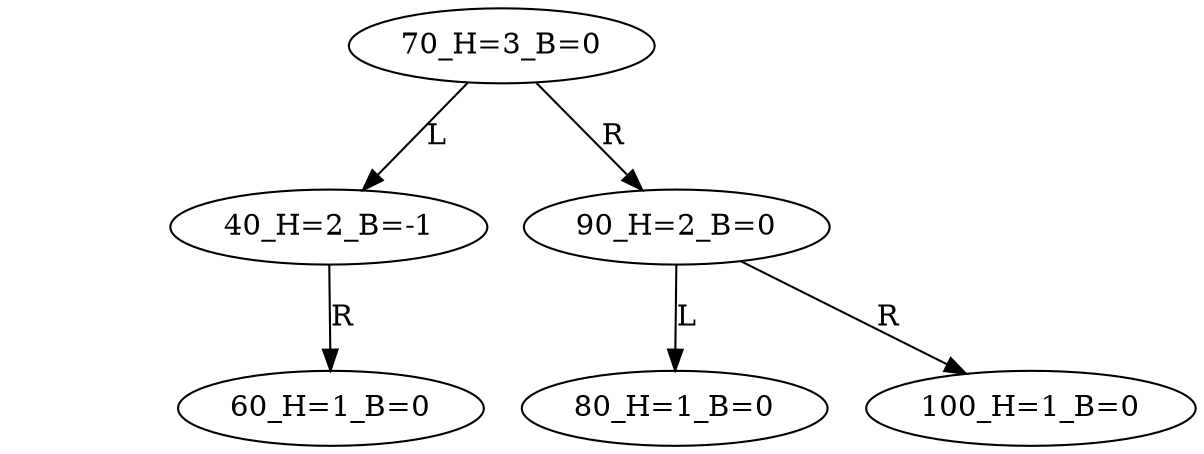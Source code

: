 digraph BiTreeDelete {
"70_H=3_B=0" -> {"40_H=2_B=-1"} [label="L"]
"70_H=3_B=0" -> {"90_H=2_B=0"} [label="R"]
"40_H=2_B=-1" -> {"HD0"} [label="L"] [style=invis]
"HD0" [style=invis]
"40_H=2_B=-1" -> {"60_H=1_B=0"} [label="R"]
"90_H=2_B=0" -> {"80_H=1_B=0"} [label="L"]
"90_H=2_B=0" -> {"100_H=1_B=0"} [label="R"]
"70_H=3_B=0"
"40_H=2_B=-1"
"60_H=1_B=0"
"90_H=2_B=0"
"80_H=1_B=0"
"100_H=1_B=0"
}
